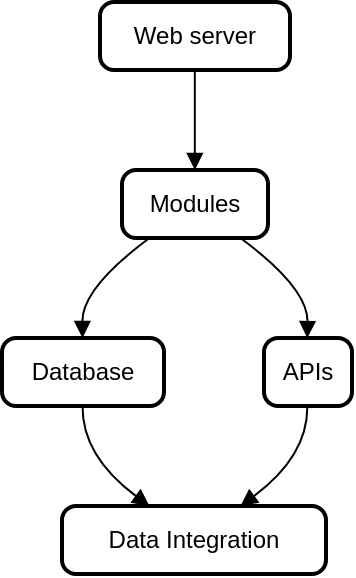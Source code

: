 <mxfile version="24.2.5" type="github">
  <diagram name="Page-1" id="puadzUDQrwoL6Hrn0Fj7">
    <mxGraphModel>
      <root>
        <mxCell id="0" />
        <mxCell id="1" parent="0" />
        <mxCell id="2" value="Web server" style="rounded=1;absoluteArcSize=1;arcSize=14;whiteSpace=wrap;strokeWidth=2;" vertex="1" parent="1">
          <mxGeometry x="49" width="95" height="34" as="geometry" />
        </mxCell>
        <mxCell id="3" value="Modules" style="rounded=1;absoluteArcSize=1;arcSize=14;whiteSpace=wrap;strokeWidth=2;" vertex="1" parent="1">
          <mxGeometry x="60" y="84" width="73" height="34" as="geometry" />
        </mxCell>
        <mxCell id="4" value="Database" style="rounded=1;absoluteArcSize=1;arcSize=14;whiteSpace=wrap;strokeWidth=2;" vertex="1" parent="1">
          <mxGeometry y="168" width="81" height="34" as="geometry" />
        </mxCell>
        <mxCell id="5" value="APIs" style="rounded=1;absoluteArcSize=1;arcSize=14;whiteSpace=wrap;strokeWidth=2;" vertex="1" parent="1">
          <mxGeometry x="131" y="168" width="44" height="34" as="geometry" />
        </mxCell>
        <mxCell id="6" value="Data Integration" style="rounded=1;absoluteArcSize=1;arcSize=14;whiteSpace=wrap;strokeWidth=2;" vertex="1" parent="1">
          <mxGeometry x="30" y="252" width="132" height="34" as="geometry" />
        </mxCell>
        <mxCell id="7" value="" style="curved=1;startArrow=none;endArrow=block;exitX=0.499;exitY=1;entryX=0.499;entryY=0;" edge="1" parent="1" source="2" target="3">
          <mxGeometry relative="1" as="geometry">
            <Array as="points" />
          </mxGeometry>
        </mxCell>
        <mxCell id="8" value="" style="curved=1;startArrow=none;endArrow=block;exitX=0.188;exitY=1;entryX=0.497;entryY=0;" edge="1" parent="1" source="3" target="4">
          <mxGeometry relative="1" as="geometry">
            <Array as="points">
              <mxPoint x="40" y="143" />
            </Array>
          </mxGeometry>
        </mxCell>
        <mxCell id="9" value="" style="curved=1;startArrow=none;endArrow=block;exitX=0.811;exitY=1;entryX=0.492;entryY=0;" edge="1" parent="1" source="3" target="5">
          <mxGeometry relative="1" as="geometry">
            <Array as="points">
              <mxPoint x="153" y="143" />
            </Array>
          </mxGeometry>
        </mxCell>
        <mxCell id="10" value="" style="curved=1;startArrow=none;endArrow=block;exitX=0.497;exitY=1;entryX=0.331;entryY=0;" edge="1" parent="1" source="4" target="6">
          <mxGeometry relative="1" as="geometry">
            <Array as="points">
              <mxPoint x="40" y="227" />
            </Array>
          </mxGeometry>
        </mxCell>
        <mxCell id="11" value="" style="curved=1;startArrow=none;endArrow=block;exitX=0.492;exitY=1;entryX=0.676;entryY=0;" edge="1" parent="1" source="5" target="6">
          <mxGeometry relative="1" as="geometry">
            <Array as="points">
              <mxPoint x="153" y="227" />
            </Array>
          </mxGeometry>
        </mxCell>
      </root>
    </mxGraphModel>
  </diagram>
</mxfile>
